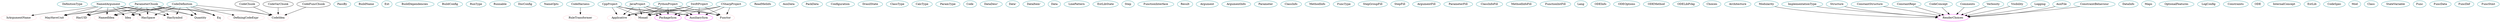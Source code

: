 digraph code{
DefinitionType	[shape=oval, color=turquoise4, label="DefinitionType"];
CodeDefinition	[shape=oval, color=turquoise4, label="CodeDefinition"];
NamedArgument	[shape=oval, color=turquoise4, label="NamedArgument"];
PassBy	[shape=oval, color=turquoise4, label="PassBy"];
ParameterChunk	[shape=oval, color=turquoise4, label="ParameterChunk"];
BuildName	[shape=oval, color=turquoise4, label="BuildName"];
Ext	[shape=oval, color=turquoise4, label="Ext"];
BuildDependencies	[shape=oval, color=turquoise4, label="BuildDependencies"];
BuildConfig	[shape=oval, color=turquoise4, label="BuildConfig"];
RunType	[shape=oval, color=turquoise4, label="RunType"];
Runnable	[shape=oval, color=turquoise4, label="Runnable"];
DocConfig	[shape=oval, color=turquoise4, label="DocConfig"];
NameOpts	[shape=oval, color=turquoise4, label="NameOpts"];
CodeHarness	[shape=oval, color=turquoise4, label="CodeHarness"];
CSharpProject	[shape=oval, color=turquoise4, label="CSharpProject"];
CppProject	[shape=oval, color=turquoise4, label="CppProject"];
JavaProject	[shape=oval, color=turquoise4, label="JavaProject"];
PythonProject	[shape=oval, color=turquoise4, label="PythonProject"];
SwiftProject	[shape=oval, color=turquoise4, label="SwiftProject"];
ReadMeInfo	[shape=oval, color=turquoise4, label="ReadMeInfo"];
AuxData	[shape=oval, color=turquoise4, label="AuxData"];
PackData	[shape=oval, color=turquoise4, label="PackData"];
Configuration	[shape=oval, color=turquoise4, label="Configuration"];
DrasilState	[shape=oval, color=turquoise4, label="DrasilState"];
ClassType	[shape=oval, color=turquoise4, label="ClassType"];
CalcType	[shape=oval, color=turquoise4, label="CalcType"];
ParamType	[shape=oval, color=turquoise4, label="ParamType"];
Code	[shape=oval, color=turquoise4, label="Code"];
DataDesc_	[shape=oval, color=turquoise4, label="DataDesc'"];
Data_	[shape=oval, color=turquoise4, label="Data'"];
DataItem_	[shape=oval, color=turquoise4, label="DataItem'"];
Data	[shape=oval, color=turquoise4, label="Data"];
LinePattern	[shape=oval, color=turquoise4, label="LinePattern"];
ExtLibState	[shape=oval, color=turquoise4, label="ExtLibState"];
Step	[shape=oval, color=turquoise4, label="Step"];
FunctionInterface	[shape=oval, color=turquoise4, label="FunctionInterface"];
Result	[shape=oval, color=turquoise4, label="Result"];
Argument	[shape=oval, color=turquoise4, label="Argument"];
ArgumentInfo	[shape=oval, color=turquoise4, label="ArgumentInfo"];
Parameter	[shape=oval, color=turquoise4, label="Parameter"];
ClassInfo	[shape=oval, color=turquoise4, label="ClassInfo"];
MethodInfo	[shape=oval, color=turquoise4, label="MethodInfo"];
FuncType	[shape=oval, color=turquoise4, label="FuncType"];
StepGroupFill	[shape=oval, color=turquoise4, label="StepGroupFill"];
StepFill	[shape=oval, color=turquoise4, label="StepFill"];
ArgumentFill	[shape=oval, color=turquoise4, label="ArgumentFill"];
ParameterFill	[shape=oval, color=turquoise4, label="ParameterFill"];
ClassInfoFill	[shape=oval, color=turquoise4, label="ClassInfoFill"];
MethodInfoFill	[shape=oval, color=turquoise4, label="MethodInfoFill"];
FunctionIntFill	[shape=oval, color=turquoise4, label="FunctionIntFill"];
Lang	[shape=oval, color=turquoise4, label="Lang"];
ODEInfo	[shape=oval, color=turquoise4, label="ODEInfo"];
ODEOptions	[shape=oval, color=turquoise4, label="ODEOptions"];
ODEMethod	[shape=oval, color=turquoise4, label="ODEMethod"];
ODELibPckg	[shape=oval, color=turquoise4, label="ODELibPckg"];
Choices	[shape=oval, color=turquoise4, label="Choices"];
Architecture	[shape=oval, color=turquoise4, label="Architecture"];
Modularity	[shape=oval, color=turquoise4, label="Modularity"];
ImplementationType	[shape=oval, color=turquoise4, label="ImplementationType"];
DataInfo	[shape=oval, color=turquoise4, label="DataInfo"];
Structure	[shape=oval, color=turquoise4, label="Structure"];
ConstantStructure	[shape=oval, color=turquoise4, label="ConstantStructure"];
ConstantRepr	[shape=oval, color=turquoise4, label="ConstantRepr"];
Maps	[shape=oval, color=turquoise4, label="Maps"];
CodeConcept	[shape=oval, color=turquoise4, label="CodeConcept"];
OptionalFeatures	[shape=oval, color=turquoise4, label="OptionalFeatures"];
DocConfig	[shape=oval, color=turquoise4, label="DocConfig"];
Comments	[shape=oval, color=turquoise4, label="Comments"];
Verbosity	[shape=oval, color=turquoise4, label="Verbosity"];
Visibility	[shape=oval, color=turquoise4, label="Visibility"];
LogConfig	[shape=oval, color=turquoise4, label="LogConfig"];
Logging	[shape=oval, color=turquoise4, label="Logging"];
AuxFile	[shape=oval, color=turquoise4, label="AuxFile"];
Constraints	[shape=oval, color=turquoise4, label="Constraints"];
ConstraintBehaviour	[shape=oval, color=turquoise4, label="ConstraintBehaviour"];
ODE	[shape=oval, color=turquoise4, label="ODE"];
InternalConcept	[shape=oval, color=turquoise4, label="InternalConcept"];
ExtLib	[shape=oval, color=turquoise4, label="ExtLib"];
CodeSpec	[shape=oval, color=turquoise4, label="CodeSpec"];
Mod	[shape=oval, color=turquoise4, label="Mod"];
Class	[shape=oval, color=turquoise4, label="Class"];
StateVariable	[shape=oval, color=turquoise4, label="StateVariable"];
Func	[shape=oval, color=turquoise4, label="Func"];
FuncData	[shape=oval, color=turquoise4, label="FuncData"];
FuncDef	[shape=oval, color=turquoise4, label="FuncDef"];
FuncStmt	[shape=oval, color=turquoise4, label="FuncStmt"];
CodeIdea	[shape=oval, color=pink, label="CodeIdea"];
HasUID	[shape=oval, color=pink, label="HasUID"];
NamedIdea	[shape=oval, color=pink, label="NamedIdea"];
Idea	[shape=oval, color=pink, label="Idea"];
HasSpace	[shape=oval, color=pink, label="HasSpace"];
HasSymbol	[shape=oval, color=pink, label="HasSymbol"];
Quantity	[shape=oval, color=pink, label="Quantity"];
CodeIdea	[shape=oval, color=pink, label="CodeIdea"];
Eq	[shape=oval, color=pink, label="Eq"];
MayHaveUnit	[shape=oval, color=pink, label="MayHaveUnit"];
DefiningCodeExpr	[shape=oval, color=pink, label="DefiningCodeExpr"];
HasUID	[shape=oval, color=pink, label="HasUID"];
NamedIdea	[shape=oval, color=pink, label="NamedIdea"];
Idea	[shape=oval, color=pink, label="Idea"];
HasSpace	[shape=oval, color=pink, label="HasSpace"];
HasSymbol	[shape=oval, color=pink, label="HasSymbol"];
Quantity	[shape=oval, color=pink, label="Quantity"];
IsArgumentName	[shape=oval, color=pink, label="IsArgumentName"];
Eq	[shape=oval, color=pink, label="Eq"];
MayHaveUnit	[shape=oval, color=pink, label="MayHaveUnit"];
HasUID	[shape=oval, color=pink, label="HasUID"];
NamedIdea	[shape=oval, color=pink, label="NamedIdea"];
Idea	[shape=oval, color=pink, label="Idea"];
HasSpace	[shape=oval, color=pink, label="HasSpace"];
HasSymbol	[shape=oval, color=pink, label="HasSymbol"];
Quantity	[shape=oval, color=pink, label="Quantity"];
CodeIdea	[shape=oval, color=pink, label="CodeIdea"];
Eq	[shape=oval, color=pink, label="Eq"];
MayHaveUnit	[shape=oval, color=pink, label="MayHaveUnit"];
RuleTransformer	[shape=oval, color=pink, label="RuleTransformer"];
Functor	[shape=oval, color=pink, label="Functor"];
Applicative	[shape=oval, color=pink, label="Applicative"];
Monad	[shape=oval, color=pink, label="Monad"];
PackageSym	[shape=oval, color=pink, label="PackageSym"];
AuxiliarySym	[shape=oval, color=pink, label="AuxiliarySym"];
Functor	[shape=oval, color=pink, label="Functor"];
Applicative	[shape=oval, color=pink, label="Applicative"];
Monad	[shape=oval, color=pink, label="Monad"];
PackageSym	[shape=oval, color=pink, label="PackageSym"];
AuxiliarySym	[shape=oval, color=pink, label="AuxiliarySym"];
Functor	[shape=oval, color=pink, label="Functor"];
Applicative	[shape=oval, color=pink, label="Applicative"];
Monad	[shape=oval, color=pink, label="Monad"];
PackageSym	[shape=oval, color=pink, label="PackageSym"];
AuxiliarySym	[shape=oval, color=pink, label="AuxiliarySym"];
Functor	[shape=oval, color=pink, label="Functor"];
Applicative	[shape=oval, color=pink, label="Applicative"];
Monad	[shape=oval, color=pink, label="Monad"];
PackageSym	[shape=oval, color=pink, label="PackageSym"];
AuxiliarySym	[shape=oval, color=pink, label="AuxiliarySym"];
Functor	[shape=oval, color=pink, label="Functor"];
Applicative	[shape=oval, color=pink, label="Applicative"];
Monad	[shape=oval, color=pink, label="Monad"];
PackageSym	[shape=oval, color=pink, label="PackageSym"];
AuxiliarySym	[shape=oval, color=pink, label="AuxiliarySym"];
RenderChoices	[shape=oval, color=pink, label="RenderChoices"];
PackageSym	[shape=oval, color=magenta, label="PackageSym"];
AuxiliarySym	[shape=oval, color=magenta, label="AuxiliarySym"];
RenderChoices	[shape=oval, color=magenta, label="RenderChoices"];
CodeChunk -> CodeIdea;
CodeVarChunk -> CodeIdea;
CodeFuncChunk -> CodeIdea;
CodeDefinition -> HasUID;
CodeDefinition -> NamedIdea;
CodeDefinition -> Idea;
CodeDefinition -> HasSpace;
CodeDefinition -> HasSymbol;
CodeDefinition -> Quantity;
CodeDefinition -> CodeIdea;
CodeDefinition -> Eq;
CodeDefinition -> MayHaveUnit;
CodeDefinition -> DefiningCodeExpr;
NamedArgument -> HasUID;
NamedArgument -> NamedIdea;
NamedArgument -> Idea;
NamedArgument -> HasSpace;
NamedArgument -> HasSymbol;
NamedArgument -> Quantity;
NamedArgument -> IsArgumentName;
NamedArgument -> Eq;
NamedArgument -> MayHaveUnit;
ParameterChunk -> HasUID;
ParameterChunk -> NamedIdea;
ParameterChunk -> Idea;
ParameterChunk -> HasSpace;
ParameterChunk -> HasSymbol;
ParameterChunk -> Quantity;
ParameterChunk -> CodeIdea;
ParameterChunk -> Eq;
ParameterChunk -> MayHaveUnit;
CodeHarness -> RuleTransformer;
CSharpProject -> Functor;
CSharpProject -> Applicative;
CSharpProject -> Monad;
CSharpProject -> PackageSym;
CSharpProject -> AuxiliarySym;
CppProject -> Functor;
CppProject -> Applicative;
CppProject -> Monad;
CppProject -> PackageSym;
CppProject -> AuxiliarySym;
JavaProject -> Functor;
JavaProject -> Applicative;
JavaProject -> Monad;
JavaProject -> PackageSym;
JavaProject -> AuxiliarySym;
PythonProject -> Functor;
PythonProject -> Applicative;
PythonProject -> Monad;
PythonProject -> PackageSym;
PythonProject -> AuxiliarySym;
SwiftProject -> Functor;
SwiftProject -> Applicative;
SwiftProject -> Monad;
SwiftProject -> PackageSym;
SwiftProject -> AuxiliarySym;
Modularity -> RenderChoices;
ImplementationType -> RenderChoices;
Structure -> RenderChoices;
ConstantStructure -> RenderChoices;
ConstantRepr -> RenderChoices;
CodeConcept -> RenderChoices;
Comments -> RenderChoices;
Verbosity -> RenderChoices;
Visibility -> RenderChoices;
Logging -> RenderChoices;
AuxFile -> RenderChoices;
ConstraintBehaviour -> RenderChoices;
}
